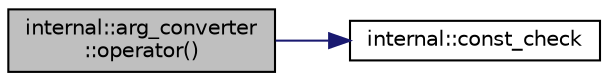 digraph "internal::arg_converter::operator()"
{
  edge [fontname="Helvetica",fontsize="10",labelfontname="Helvetica",labelfontsize="10"];
  node [fontname="Helvetica",fontsize="10",shape=record];
  rankdir="LR";
  Node1 [label="internal::arg_converter\l::operator()",height=0.2,width=0.4,color="black", fillcolor="grey75", style="filled" fontcolor="black"];
  Node1 -> Node2 [color="midnightblue",fontsize="10",style="solid",fontname="Helvetica"];
  Node2 [label="internal::const_check",height=0.2,width=0.4,color="black", fillcolor="white", style="filled",URL="$namespaceinternal.html#ab4bd4ce115d79a68ea0f8f03e6cf8988"];
}
